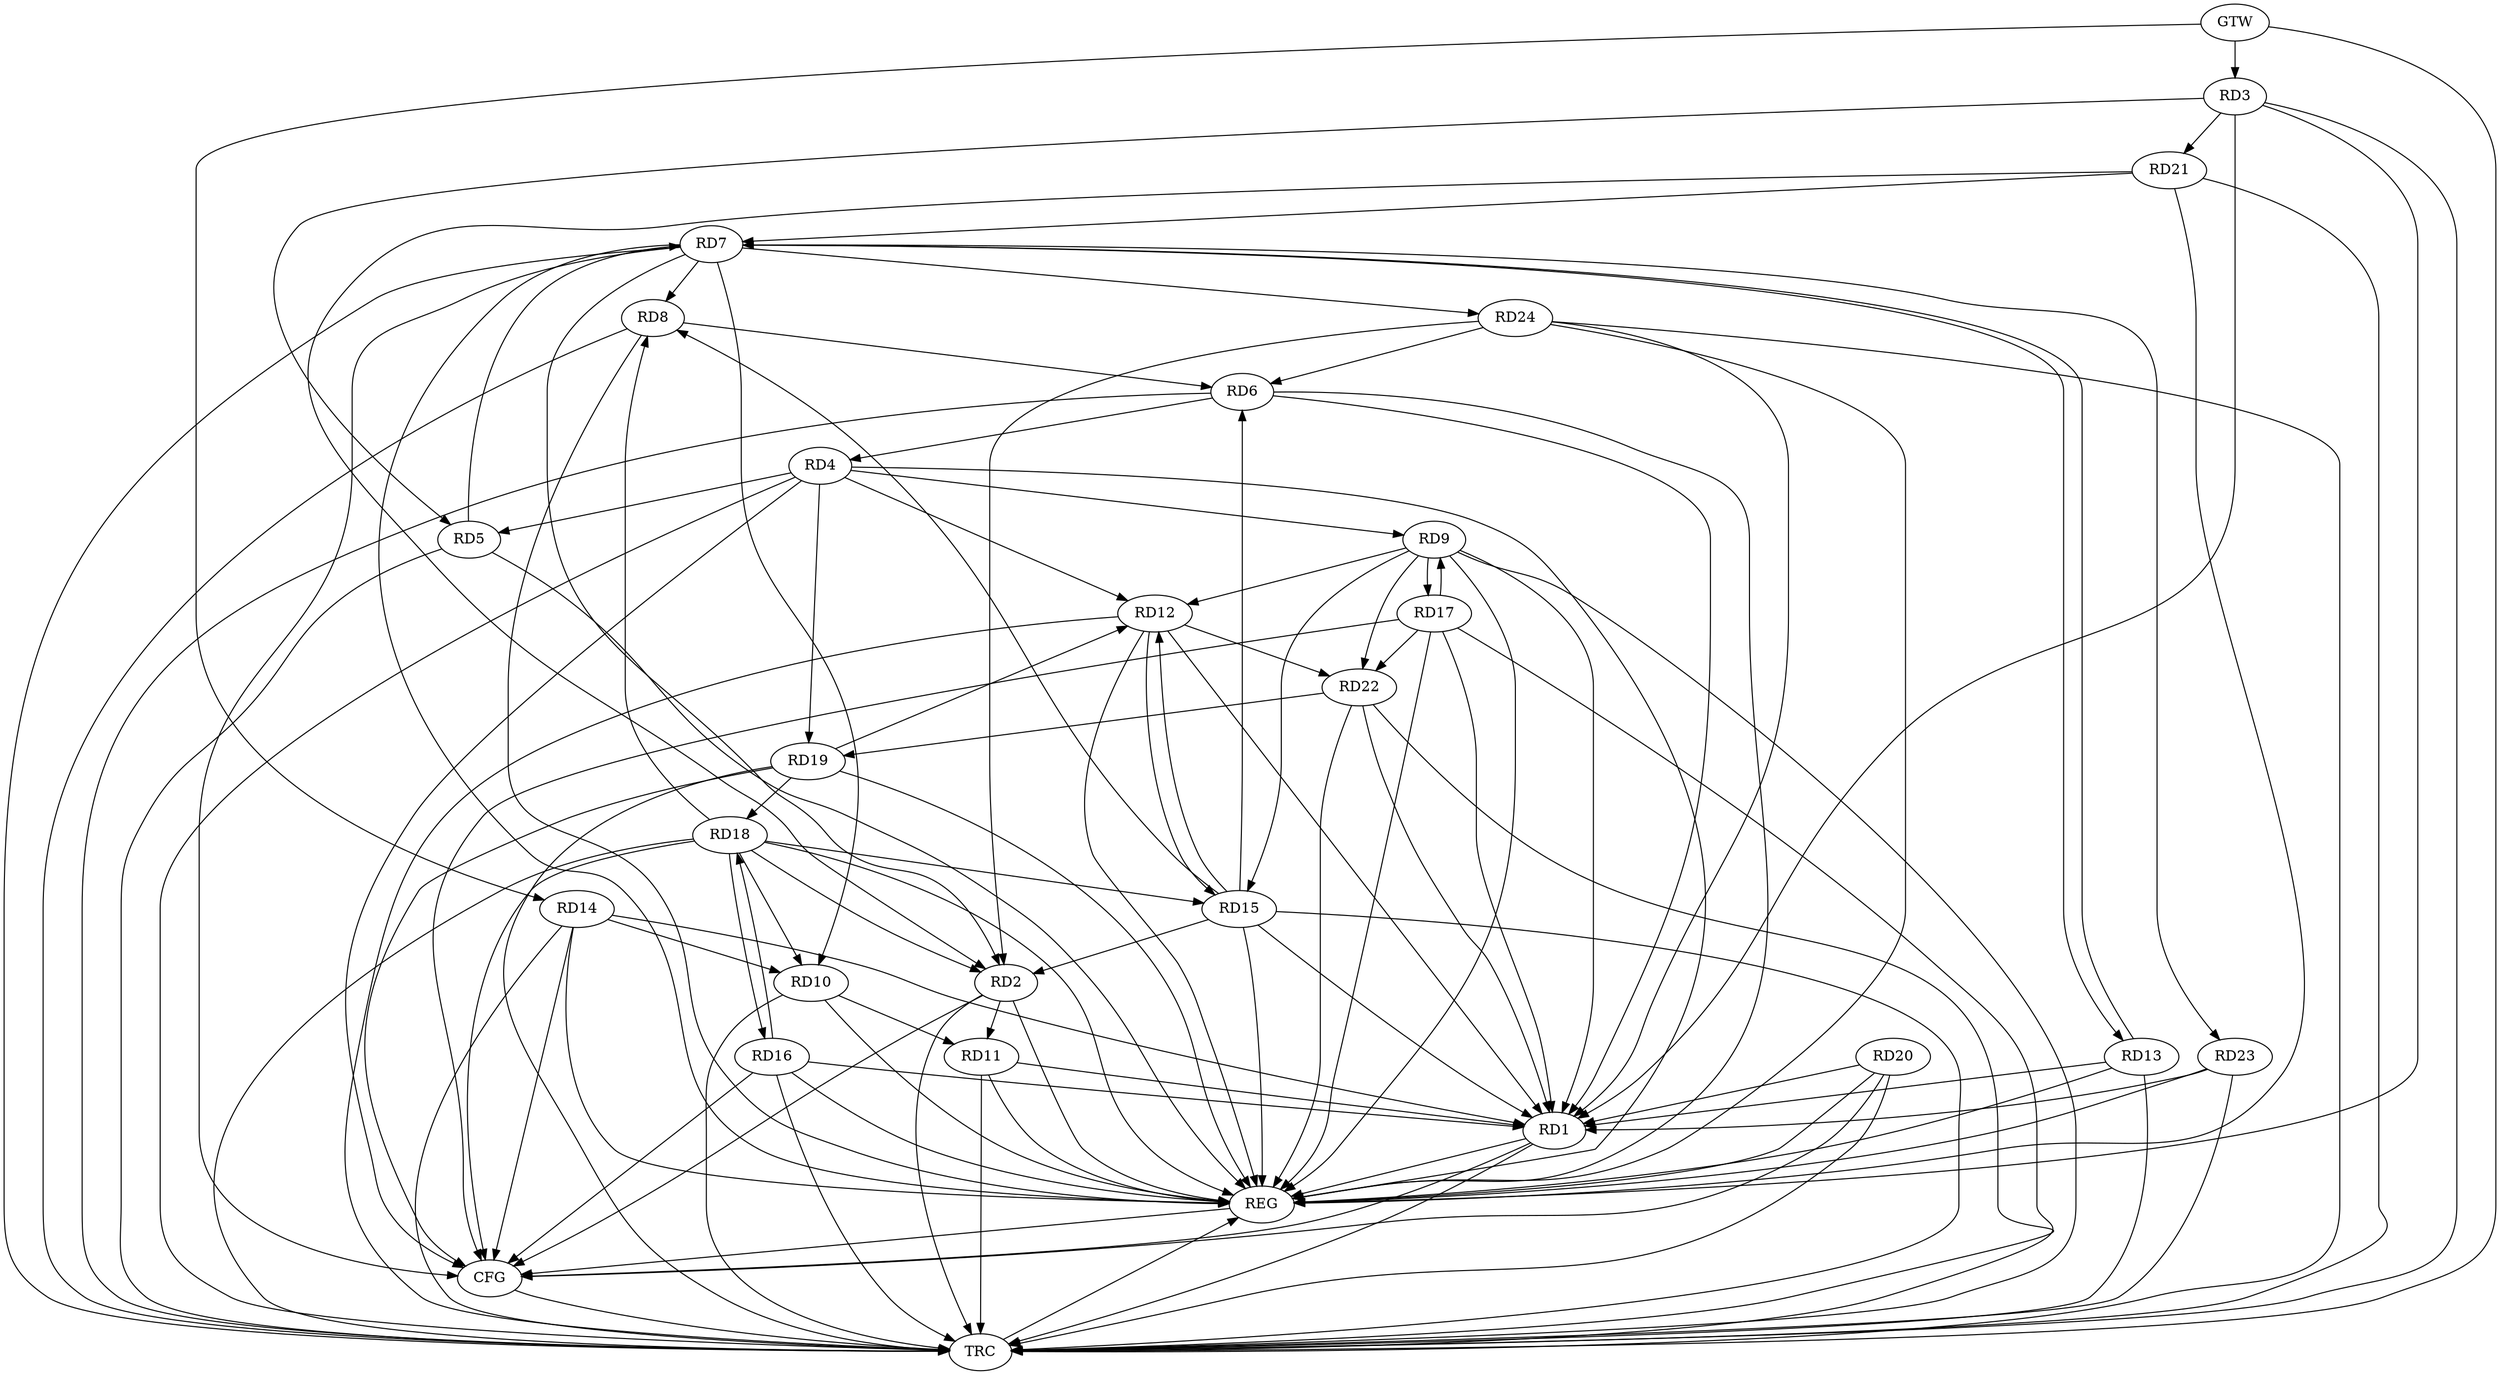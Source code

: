 strict digraph G {
  RD1 [ label="RD1" ];
  RD2 [ label="RD2" ];
  RD3 [ label="RD3" ];
  RD4 [ label="RD4" ];
  RD5 [ label="RD5" ];
  RD6 [ label="RD6" ];
  RD7 [ label="RD7" ];
  RD8 [ label="RD8" ];
  RD9 [ label="RD9" ];
  RD10 [ label="RD10" ];
  RD11 [ label="RD11" ];
  RD12 [ label="RD12" ];
  RD13 [ label="RD13" ];
  RD14 [ label="RD14" ];
  RD15 [ label="RD15" ];
  RD16 [ label="RD16" ];
  RD17 [ label="RD17" ];
  RD18 [ label="RD18" ];
  RD19 [ label="RD19" ];
  RD20 [ label="RD20" ];
  RD21 [ label="RD21" ];
  RD22 [ label="RD22" ];
  RD23 [ label="RD23" ];
  RD24 [ label="RD24" ];
  GTW [ label="GTW" ];
  REG [ label="REG" ];
  CFG [ label="CFG" ];
  TRC [ label="TRC" ];
  RD9 -> RD1;
  RD14 -> RD1;
  RD16 -> RD1;
  RD17 -> RD1;
  RD22 -> RD1;
  RD24 -> RD1;
  RD7 -> RD2;
  RD2 -> RD11;
  RD15 -> RD2;
  RD18 -> RD2;
  RD21 -> RD2;
  RD24 -> RD2;
  RD3 -> RD5;
  RD3 -> RD21;
  RD4 -> RD5;
  RD6 -> RD4;
  RD4 -> RD9;
  RD4 -> RD12;
  RD4 -> RD19;
  RD5 -> RD7;
  RD8 -> RD6;
  RD15 -> RD6;
  RD24 -> RD6;
  RD7 -> RD8;
  RD7 -> RD10;
  RD7 -> RD13;
  RD13 -> RD7;
  RD21 -> RD7;
  RD7 -> RD23;
  RD7 -> RD24;
  RD15 -> RD8;
  RD18 -> RD8;
  RD9 -> RD12;
  RD9 -> RD15;
  RD9 -> RD17;
  RD17 -> RD9;
  RD9 -> RD22;
  RD10 -> RD11;
  RD14 -> RD10;
  RD18 -> RD10;
  RD12 -> RD15;
  RD15 -> RD12;
  RD19 -> RD12;
  RD12 -> RD22;
  RD18 -> RD15;
  RD16 -> RD18;
  RD18 -> RD16;
  RD17 -> RD22;
  RD19 -> RD18;
  RD22 -> RD19;
  GTW -> RD3;
  GTW -> RD14;
  RD1 -> REG;
  RD2 -> REG;
  RD3 -> REG;
  RD4 -> REG;
  RD5 -> REG;
  RD6 -> REG;
  RD7 -> REG;
  RD8 -> REG;
  RD9 -> REG;
  RD10 -> REG;
  RD11 -> REG;
  RD12 -> REG;
  RD13 -> REG;
  RD14 -> REG;
  RD15 -> REG;
  RD16 -> REG;
  RD17 -> REG;
  RD18 -> REG;
  RD19 -> REG;
  RD20 -> REG;
  RD21 -> REG;
  RD22 -> REG;
  RD23 -> REG;
  RD24 -> REG;
  RD2 -> CFG;
  RD20 -> CFG;
  RD17 -> CFG;
  RD14 -> CFG;
  RD16 -> CFG;
  RD4 -> CFG;
  RD7 -> CFG;
  RD18 -> CFG;
  RD19 -> CFG;
  RD1 -> CFG;
  REG -> CFG;
  RD1 -> TRC;
  RD2 -> TRC;
  RD3 -> TRC;
  RD4 -> TRC;
  RD5 -> TRC;
  RD6 -> TRC;
  RD7 -> TRC;
  RD8 -> TRC;
  RD9 -> TRC;
  RD10 -> TRC;
  RD11 -> TRC;
  RD12 -> TRC;
  RD13 -> TRC;
  RD14 -> TRC;
  RD15 -> TRC;
  RD16 -> TRC;
  RD17 -> TRC;
  RD18 -> TRC;
  RD19 -> TRC;
  RD20 -> TRC;
  RD21 -> TRC;
  RD22 -> TRC;
  RD23 -> TRC;
  RD24 -> TRC;
  GTW -> TRC;
  CFG -> TRC;
  TRC -> REG;
  RD3 -> RD1;
  RD11 -> RD1;
  RD15 -> RD1;
  RD20 -> RD1;
  RD6 -> RD1;
  RD12 -> RD1;
  RD13 -> RD1;
  RD23 -> RD1;
}
